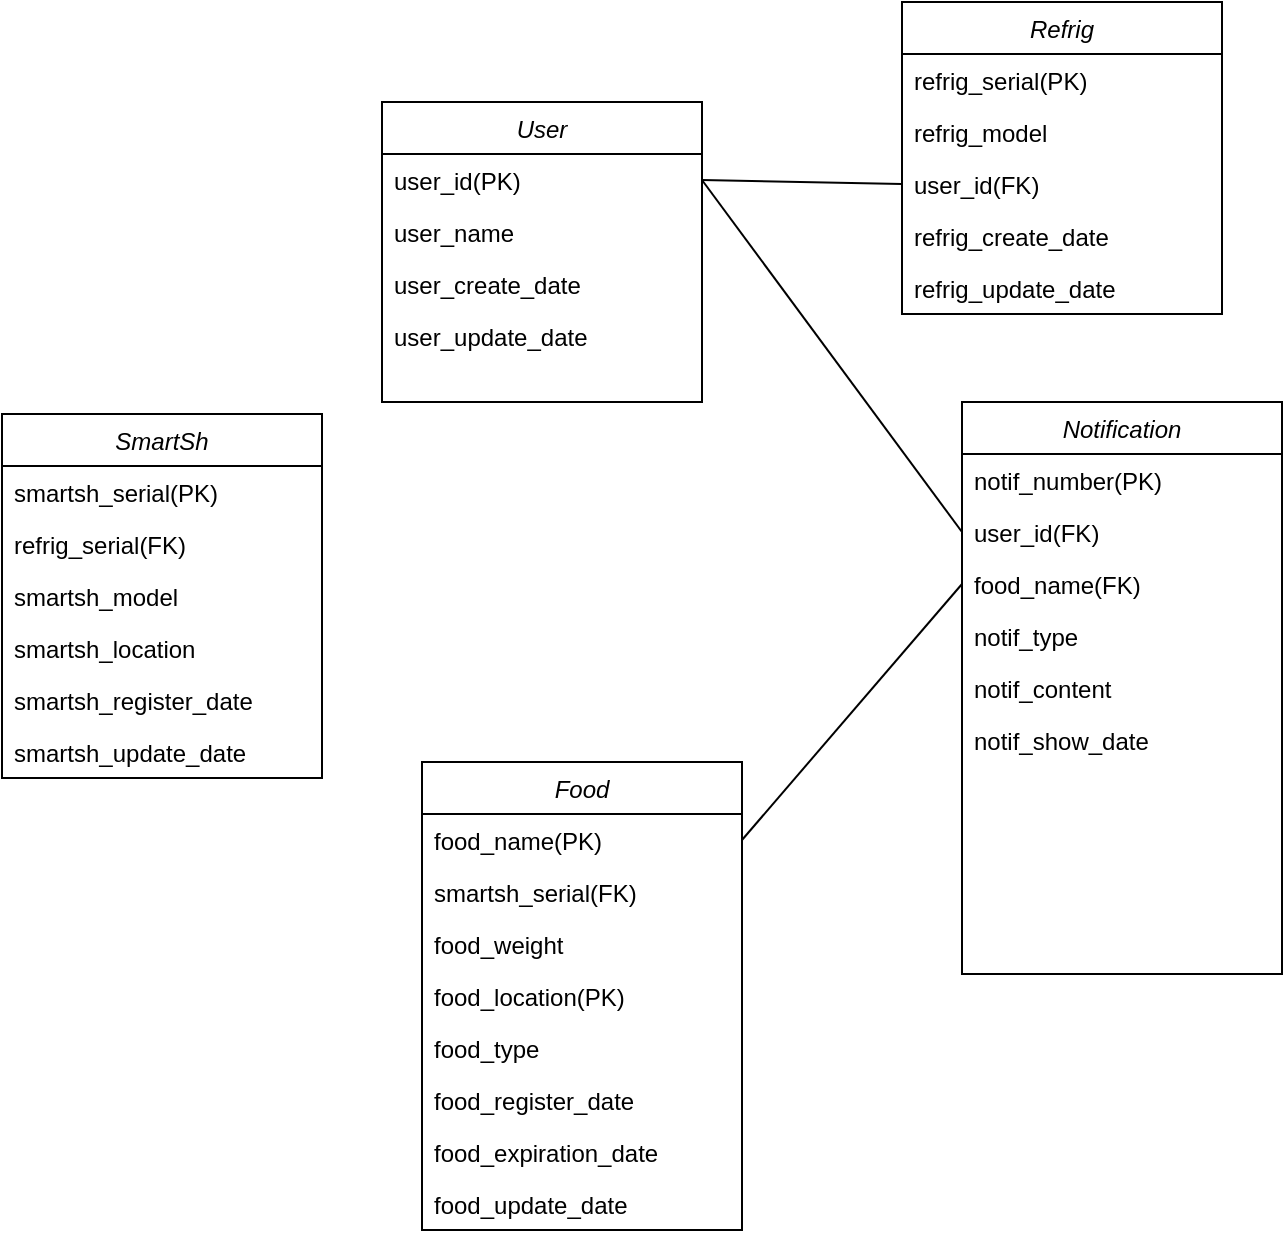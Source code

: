 <mxfile version="24.8.6">
  <diagram id="C5RBs43oDa-KdzZeNtuy" name="Page-1">
    <mxGraphModel dx="1434" dy="772" grid="1" gridSize="10" guides="1" tooltips="1" connect="1" arrows="1" fold="1" page="1" pageScale="1" pageWidth="827" pageHeight="1169" math="0" shadow="0">
      <root>
        <mxCell id="WIyWlLk6GJQsqaUBKTNV-0" />
        <mxCell id="WIyWlLk6GJQsqaUBKTNV-1" parent="WIyWlLk6GJQsqaUBKTNV-0" />
        <mxCell id="zkfFHV4jXpPFQw0GAbJ--0" value="User" style="swimlane;fontStyle=2;align=center;verticalAlign=top;childLayout=stackLayout;horizontal=1;startSize=26;horizontalStack=0;resizeParent=1;resizeLast=0;collapsible=1;marginBottom=0;rounded=0;shadow=0;strokeWidth=1;" parent="WIyWlLk6GJQsqaUBKTNV-1" vertex="1">
          <mxGeometry x="220" y="90" width="160" height="150" as="geometry">
            <mxRectangle x="230" y="140" width="160" height="26" as="alternateBounds" />
          </mxGeometry>
        </mxCell>
        <mxCell id="zkfFHV4jXpPFQw0GAbJ--1" value="user_id(PK)" style="text;align=left;verticalAlign=top;spacingLeft=4;spacingRight=4;overflow=hidden;rotatable=0;points=[[0,0.5],[1,0.5]];portConstraint=eastwest;" parent="zkfFHV4jXpPFQw0GAbJ--0" vertex="1">
          <mxGeometry y="26" width="160" height="26" as="geometry" />
        </mxCell>
        <mxCell id="zkfFHV4jXpPFQw0GAbJ--2" value="user_name" style="text;align=left;verticalAlign=top;spacingLeft=4;spacingRight=4;overflow=hidden;rotatable=0;points=[[0,0.5],[1,0.5]];portConstraint=eastwest;rounded=0;shadow=0;html=0;" parent="zkfFHV4jXpPFQw0GAbJ--0" vertex="1">
          <mxGeometry y="52" width="160" height="26" as="geometry" />
        </mxCell>
        <mxCell id="zkfFHV4jXpPFQw0GAbJ--3" value="user_create_date" style="text;align=left;verticalAlign=top;spacingLeft=4;spacingRight=4;overflow=hidden;rotatable=0;points=[[0,0.5],[1,0.5]];portConstraint=eastwest;rounded=0;shadow=0;html=0;" parent="zkfFHV4jXpPFQw0GAbJ--0" vertex="1">
          <mxGeometry y="78" width="160" height="26" as="geometry" />
        </mxCell>
        <mxCell id="zkfFHV4jXpPFQw0GAbJ--5" value="user_update_date" style="text;align=left;verticalAlign=top;spacingLeft=4;spacingRight=4;overflow=hidden;rotatable=0;points=[[0,0.5],[1,0.5]];portConstraint=eastwest;" parent="zkfFHV4jXpPFQw0GAbJ--0" vertex="1">
          <mxGeometry y="104" width="160" height="26" as="geometry" />
        </mxCell>
        <mxCell id="21kfLAnAe_7e0L7t2O5K-0" value="Refrig" style="swimlane;fontStyle=2;align=center;verticalAlign=top;childLayout=stackLayout;horizontal=1;startSize=26;horizontalStack=0;resizeParent=1;resizeLast=0;collapsible=1;marginBottom=0;rounded=0;shadow=0;strokeWidth=1;" vertex="1" parent="WIyWlLk6GJQsqaUBKTNV-1">
          <mxGeometry x="480" y="40" width="160" height="156" as="geometry">
            <mxRectangle x="230" y="140" width="160" height="26" as="alternateBounds" />
          </mxGeometry>
        </mxCell>
        <mxCell id="21kfLAnAe_7e0L7t2O5K-1" value="refrig_serial(PK)" style="text;align=left;verticalAlign=top;spacingLeft=4;spacingRight=4;overflow=hidden;rotatable=0;points=[[0,0.5],[1,0.5]];portConstraint=eastwest;" vertex="1" parent="21kfLAnAe_7e0L7t2O5K-0">
          <mxGeometry y="26" width="160" height="26" as="geometry" />
        </mxCell>
        <mxCell id="21kfLAnAe_7e0L7t2O5K-2" value="refrig_model" style="text;align=left;verticalAlign=top;spacingLeft=4;spacingRight=4;overflow=hidden;rotatable=0;points=[[0,0.5],[1,0.5]];portConstraint=eastwest;rounded=0;shadow=0;html=0;" vertex="1" parent="21kfLAnAe_7e0L7t2O5K-0">
          <mxGeometry y="52" width="160" height="26" as="geometry" />
        </mxCell>
        <mxCell id="21kfLAnAe_7e0L7t2O5K-5" value="user_id(FK)" style="text;align=left;verticalAlign=top;spacingLeft=4;spacingRight=4;overflow=hidden;rotatable=0;points=[[0,0.5],[1,0.5]];portConstraint=eastwest;" vertex="1" parent="21kfLAnAe_7e0L7t2O5K-0">
          <mxGeometry y="78" width="160" height="26" as="geometry" />
        </mxCell>
        <mxCell id="21kfLAnAe_7e0L7t2O5K-3" value="refrig_create_date" style="text;align=left;verticalAlign=top;spacingLeft=4;spacingRight=4;overflow=hidden;rotatable=0;points=[[0,0.5],[1,0.5]];portConstraint=eastwest;rounded=0;shadow=0;html=0;" vertex="1" parent="21kfLAnAe_7e0L7t2O5K-0">
          <mxGeometry y="104" width="160" height="26" as="geometry" />
        </mxCell>
        <mxCell id="21kfLAnAe_7e0L7t2O5K-4" value="refrig_update_date" style="text;align=left;verticalAlign=top;spacingLeft=4;spacingRight=4;overflow=hidden;rotatable=0;points=[[0,0.5],[1,0.5]];portConstraint=eastwest;" vertex="1" parent="21kfLAnAe_7e0L7t2O5K-0">
          <mxGeometry y="130" width="160" height="26" as="geometry" />
        </mxCell>
        <mxCell id="21kfLAnAe_7e0L7t2O5K-6" value="" style="endArrow=none;html=1;rounded=0;exitX=1;exitY=0.5;exitDx=0;exitDy=0;entryX=0;entryY=0.5;entryDx=0;entryDy=0;" edge="1" parent="WIyWlLk6GJQsqaUBKTNV-1" source="zkfFHV4jXpPFQw0GAbJ--1" target="21kfLAnAe_7e0L7t2O5K-5">
          <mxGeometry width="50" height="50" relative="1" as="geometry">
            <mxPoint x="410" y="220" as="sourcePoint" />
            <mxPoint x="460" y="170" as="targetPoint" />
          </mxGeometry>
        </mxCell>
        <mxCell id="21kfLAnAe_7e0L7t2O5K-7" value="SmartSh" style="swimlane;fontStyle=2;align=center;verticalAlign=top;childLayout=stackLayout;horizontal=1;startSize=26;horizontalStack=0;resizeParent=1;resizeLast=0;collapsible=1;marginBottom=0;rounded=0;shadow=0;strokeWidth=1;" vertex="1" parent="WIyWlLk6GJQsqaUBKTNV-1">
          <mxGeometry x="30" y="246" width="160" height="182" as="geometry">
            <mxRectangle x="230" y="140" width="160" height="26" as="alternateBounds" />
          </mxGeometry>
        </mxCell>
        <mxCell id="21kfLAnAe_7e0L7t2O5K-8" value="smartsh_serial(PK)" style="text;align=left;verticalAlign=top;spacingLeft=4;spacingRight=4;overflow=hidden;rotatable=0;points=[[0,0.5],[1,0.5]];portConstraint=eastwest;" vertex="1" parent="21kfLAnAe_7e0L7t2O5K-7">
          <mxGeometry y="26" width="160" height="26" as="geometry" />
        </mxCell>
        <mxCell id="21kfLAnAe_7e0L7t2O5K-10" value="refrig_serial(FK)" style="text;align=left;verticalAlign=top;spacingLeft=4;spacingRight=4;overflow=hidden;rotatable=0;points=[[0,0.5],[1,0.5]];portConstraint=eastwest;" vertex="1" parent="21kfLAnAe_7e0L7t2O5K-7">
          <mxGeometry y="52" width="160" height="26" as="geometry" />
        </mxCell>
        <mxCell id="21kfLAnAe_7e0L7t2O5K-9" value="smartsh_model" style="text;align=left;verticalAlign=top;spacingLeft=4;spacingRight=4;overflow=hidden;rotatable=0;points=[[0,0.5],[1,0.5]];portConstraint=eastwest;rounded=0;shadow=0;html=0;" vertex="1" parent="21kfLAnAe_7e0L7t2O5K-7">
          <mxGeometry y="78" width="160" height="26" as="geometry" />
        </mxCell>
        <mxCell id="21kfLAnAe_7e0L7t2O5K-13" value="smartsh_location" style="text;align=left;verticalAlign=top;spacingLeft=4;spacingRight=4;overflow=hidden;rotatable=0;points=[[0,0.5],[1,0.5]];portConstraint=eastwest;rounded=0;shadow=0;html=0;" vertex="1" parent="21kfLAnAe_7e0L7t2O5K-7">
          <mxGeometry y="104" width="160" height="26" as="geometry" />
        </mxCell>
        <mxCell id="21kfLAnAe_7e0L7t2O5K-11" value="smartsh_register_date" style="text;align=left;verticalAlign=top;spacingLeft=4;spacingRight=4;overflow=hidden;rotatable=0;points=[[0,0.5],[1,0.5]];portConstraint=eastwest;rounded=0;shadow=0;html=0;" vertex="1" parent="21kfLAnAe_7e0L7t2O5K-7">
          <mxGeometry y="130" width="160" height="26" as="geometry" />
        </mxCell>
        <mxCell id="21kfLAnAe_7e0L7t2O5K-12" value="smartsh_update_date" style="text;align=left;verticalAlign=top;spacingLeft=4;spacingRight=4;overflow=hidden;rotatable=0;points=[[0,0.5],[1,0.5]];portConstraint=eastwest;" vertex="1" parent="21kfLAnAe_7e0L7t2O5K-7">
          <mxGeometry y="156" width="160" height="26" as="geometry" />
        </mxCell>
        <mxCell id="21kfLAnAe_7e0L7t2O5K-14" value="Food" style="swimlane;fontStyle=2;align=center;verticalAlign=top;childLayout=stackLayout;horizontal=1;startSize=26;horizontalStack=0;resizeParent=1;resizeLast=0;collapsible=1;marginBottom=0;rounded=0;shadow=0;strokeWidth=1;" vertex="1" parent="WIyWlLk6GJQsqaUBKTNV-1">
          <mxGeometry x="240" y="420" width="160" height="234" as="geometry">
            <mxRectangle x="230" y="140" width="160" height="26" as="alternateBounds" />
          </mxGeometry>
        </mxCell>
        <mxCell id="21kfLAnAe_7e0L7t2O5K-15" value="food_name(PK)" style="text;align=left;verticalAlign=top;spacingLeft=4;spacingRight=4;overflow=hidden;rotatable=0;points=[[0,0.5],[1,0.5]];portConstraint=eastwest;" vertex="1" parent="21kfLAnAe_7e0L7t2O5K-14">
          <mxGeometry y="26" width="160" height="26" as="geometry" />
        </mxCell>
        <mxCell id="21kfLAnAe_7e0L7t2O5K-16" value="smartsh_serial(FK)" style="text;align=left;verticalAlign=top;spacingLeft=4;spacingRight=4;overflow=hidden;rotatable=0;points=[[0,0.5],[1,0.5]];portConstraint=eastwest;" vertex="1" parent="21kfLAnAe_7e0L7t2O5K-14">
          <mxGeometry y="52" width="160" height="26" as="geometry" />
        </mxCell>
        <mxCell id="21kfLAnAe_7e0L7t2O5K-17" value="food_weight" style="text;align=left;verticalAlign=top;spacingLeft=4;spacingRight=4;overflow=hidden;rotatable=0;points=[[0,0.5],[1,0.5]];portConstraint=eastwest;rounded=0;shadow=0;html=0;" vertex="1" parent="21kfLAnAe_7e0L7t2O5K-14">
          <mxGeometry y="78" width="160" height="26" as="geometry" />
        </mxCell>
        <mxCell id="21kfLAnAe_7e0L7t2O5K-18" value="food_location(PK)" style="text;align=left;verticalAlign=top;spacingLeft=4;spacingRight=4;overflow=hidden;rotatable=0;points=[[0,0.5],[1,0.5]];portConstraint=eastwest;rounded=0;shadow=0;html=0;" vertex="1" parent="21kfLAnAe_7e0L7t2O5K-14">
          <mxGeometry y="104" width="160" height="26" as="geometry" />
        </mxCell>
        <mxCell id="21kfLAnAe_7e0L7t2O5K-21" value="food_type" style="text;align=left;verticalAlign=top;spacingLeft=4;spacingRight=4;overflow=hidden;rotatable=0;points=[[0,0.5],[1,0.5]];portConstraint=eastwest;" vertex="1" parent="21kfLAnAe_7e0L7t2O5K-14">
          <mxGeometry y="130" width="160" height="26" as="geometry" />
        </mxCell>
        <mxCell id="21kfLAnAe_7e0L7t2O5K-19" value="food_register_date" style="text;align=left;verticalAlign=top;spacingLeft=4;spacingRight=4;overflow=hidden;rotatable=0;points=[[0,0.5],[1,0.5]];portConstraint=eastwest;rounded=0;shadow=0;html=0;" vertex="1" parent="21kfLAnAe_7e0L7t2O5K-14">
          <mxGeometry y="156" width="160" height="26" as="geometry" />
        </mxCell>
        <mxCell id="21kfLAnAe_7e0L7t2O5K-22" value="food_expiration_date" style="text;align=left;verticalAlign=top;spacingLeft=4;spacingRight=4;overflow=hidden;rotatable=0;points=[[0,0.5],[1,0.5]];portConstraint=eastwest;" vertex="1" parent="21kfLAnAe_7e0L7t2O5K-14">
          <mxGeometry y="182" width="160" height="26" as="geometry" />
        </mxCell>
        <mxCell id="21kfLAnAe_7e0L7t2O5K-20" value="food_update_date" style="text;align=left;verticalAlign=top;spacingLeft=4;spacingRight=4;overflow=hidden;rotatable=0;points=[[0,0.5],[1,0.5]];portConstraint=eastwest;" vertex="1" parent="21kfLAnAe_7e0L7t2O5K-14">
          <mxGeometry y="208" width="160" height="26" as="geometry" />
        </mxCell>
        <mxCell id="21kfLAnAe_7e0L7t2O5K-23" value="Notification" style="swimlane;fontStyle=2;align=center;verticalAlign=top;childLayout=stackLayout;horizontal=1;startSize=26;horizontalStack=0;resizeParent=1;resizeLast=0;collapsible=1;marginBottom=0;rounded=0;shadow=0;strokeWidth=1;" vertex="1" parent="WIyWlLk6GJQsqaUBKTNV-1">
          <mxGeometry x="510" y="240" width="160" height="286" as="geometry">
            <mxRectangle x="230" y="140" width="160" height="26" as="alternateBounds" />
          </mxGeometry>
        </mxCell>
        <mxCell id="21kfLAnAe_7e0L7t2O5K-24" value="notif_number(PK)" style="text;align=left;verticalAlign=top;spacingLeft=4;spacingRight=4;overflow=hidden;rotatable=0;points=[[0,0.5],[1,0.5]];portConstraint=eastwest;" vertex="1" parent="21kfLAnAe_7e0L7t2O5K-23">
          <mxGeometry y="26" width="160" height="26" as="geometry" />
        </mxCell>
        <mxCell id="21kfLAnAe_7e0L7t2O5K-32" value="user_id(FK)" style="text;align=left;verticalAlign=top;spacingLeft=4;spacingRight=4;overflow=hidden;rotatable=0;points=[[0,0.5],[1,0.5]];portConstraint=eastwest;" vertex="1" parent="21kfLAnAe_7e0L7t2O5K-23">
          <mxGeometry y="52" width="160" height="26" as="geometry" />
        </mxCell>
        <mxCell id="21kfLAnAe_7e0L7t2O5K-33" value="food_name(FK)" style="text;align=left;verticalAlign=top;spacingLeft=4;spacingRight=4;overflow=hidden;rotatable=0;points=[[0,0.5],[1,0.5]];portConstraint=eastwest;" vertex="1" parent="21kfLAnAe_7e0L7t2O5K-23">
          <mxGeometry y="78" width="160" height="26" as="geometry" />
        </mxCell>
        <mxCell id="21kfLAnAe_7e0L7t2O5K-25" value="notif_type" style="text;align=left;verticalAlign=top;spacingLeft=4;spacingRight=4;overflow=hidden;rotatable=0;points=[[0,0.5],[1,0.5]];portConstraint=eastwest;" vertex="1" parent="21kfLAnAe_7e0L7t2O5K-23">
          <mxGeometry y="104" width="160" height="26" as="geometry" />
        </mxCell>
        <mxCell id="21kfLAnAe_7e0L7t2O5K-26" value="notif_content" style="text;align=left;verticalAlign=top;spacingLeft=4;spacingRight=4;overflow=hidden;rotatable=0;points=[[0,0.5],[1,0.5]];portConstraint=eastwest;rounded=0;shadow=0;html=0;" vertex="1" parent="21kfLAnAe_7e0L7t2O5K-23">
          <mxGeometry y="130" width="160" height="26" as="geometry" />
        </mxCell>
        <mxCell id="21kfLAnAe_7e0L7t2O5K-31" value="notif_show_date" style="text;align=left;verticalAlign=top;spacingLeft=4;spacingRight=4;overflow=hidden;rotatable=0;points=[[0,0.5],[1,0.5]];portConstraint=eastwest;" vertex="1" parent="21kfLAnAe_7e0L7t2O5K-23">
          <mxGeometry y="156" width="160" height="26" as="geometry" />
        </mxCell>
        <mxCell id="21kfLAnAe_7e0L7t2O5K-34" value="" style="endArrow=none;html=1;rounded=0;exitX=1;exitY=0.5;exitDx=0;exitDy=0;entryX=0;entryY=0.5;entryDx=0;entryDy=0;" edge="1" parent="WIyWlLk6GJQsqaUBKTNV-1" source="zkfFHV4jXpPFQw0GAbJ--1" target="21kfLAnAe_7e0L7t2O5K-32">
          <mxGeometry width="50" height="50" relative="1" as="geometry">
            <mxPoint x="550" y="320" as="sourcePoint" />
            <mxPoint x="600" y="270" as="targetPoint" />
          </mxGeometry>
        </mxCell>
        <mxCell id="21kfLAnAe_7e0L7t2O5K-35" value="" style="endArrow=none;html=1;rounded=0;exitX=1;exitY=0.5;exitDx=0;exitDy=0;entryX=0;entryY=0.5;entryDx=0;entryDy=0;" edge="1" parent="WIyWlLk6GJQsqaUBKTNV-1" source="21kfLAnAe_7e0L7t2O5K-15" target="21kfLAnAe_7e0L7t2O5K-33">
          <mxGeometry width="50" height="50" relative="1" as="geometry">
            <mxPoint x="550" y="320" as="sourcePoint" />
            <mxPoint x="600" y="270" as="targetPoint" />
          </mxGeometry>
        </mxCell>
      </root>
    </mxGraphModel>
  </diagram>
</mxfile>
